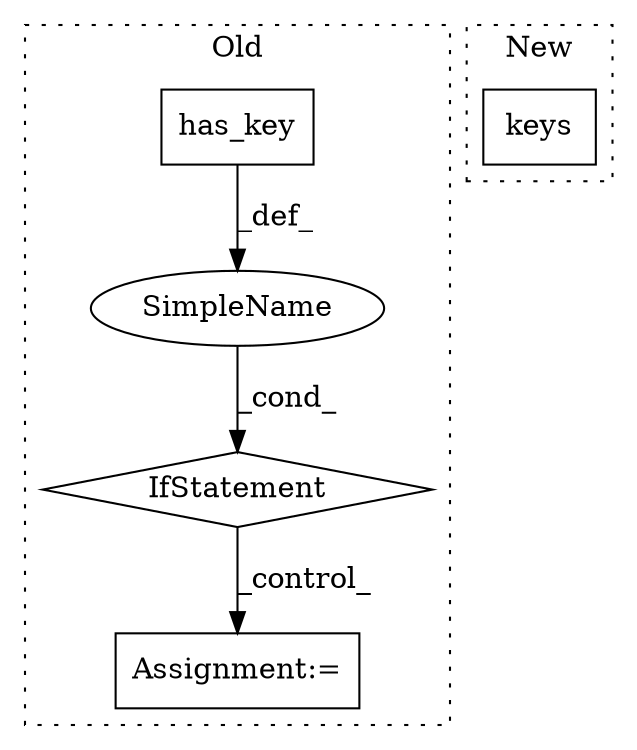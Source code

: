 digraph G {
subgraph cluster0 {
1 [label="has_key" a="32" s="1924,1939" l="8,1" shape="box"];
3 [label="IfStatement" a="25" s="1912,1940" l="4,2" shape="diamond"];
4 [label="Assignment:=" a="7" s="2057" l="1" shape="box"];
5 [label="SimpleName" a="42" s="" l="" shape="ellipse"];
label = "Old";
style="dotted";
}
subgraph cluster1 {
2 [label="keys" a="32" s="2200" l="6" shape="box"];
label = "New";
style="dotted";
}
1 -> 5 [label="_def_"];
3 -> 4 [label="_control_"];
5 -> 3 [label="_cond_"];
}
